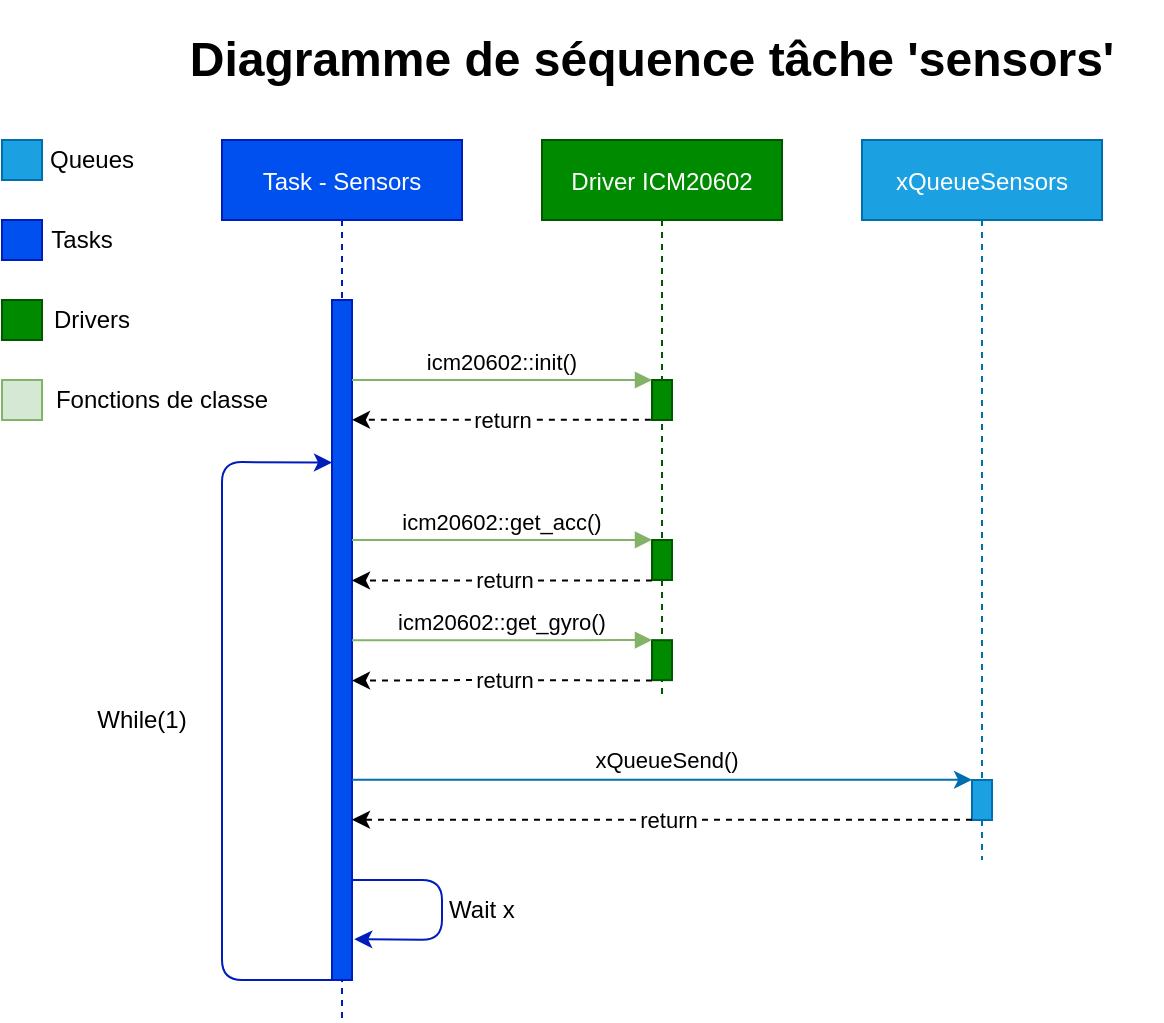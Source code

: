 <mxfile version="14.2.5" type="github"><diagram id="kgpKYQtTHZ0yAKxKKP6v" name="Page-1"><mxGraphModel dx="1681" dy="607" grid="1" gridSize="10" guides="1" tooltips="1" connect="1" arrows="1" fold="1" page="1" pageScale="1" pageWidth="850" pageHeight="1100" math="0" shadow="0"><root><mxCell id="0"/><mxCell id="1" parent="0"/><mxCell id="3nuBFxr9cyL0pnOWT2aG-1" value="Task - Sensors" style="shape=umlLifeline;perimeter=lifelinePerimeter;container=1;collapsible=0;recursiveResize=0;rounded=0;shadow=0;strokeWidth=1;fillColor=#0050ef;strokeColor=#001DBC;fontColor=#ffffff;" parent="1" vertex="1"><mxGeometry x="245" y="80" width="120" height="440" as="geometry"/></mxCell><mxCell id="3nuBFxr9cyL0pnOWT2aG-2" value="" style="points=[];perimeter=orthogonalPerimeter;rounded=0;shadow=0;strokeWidth=1;fillColor=#0050ef;strokeColor=#001DBC;fontColor=#ffffff;" parent="3nuBFxr9cyL0pnOWT2aG-1" vertex="1"><mxGeometry x="55" y="80" width="10" height="340" as="geometry"/></mxCell><mxCell id="-1t5yztADSvLfuos2eEr-35" value="" style="endArrow=classic;html=1;exitX=-0.003;exitY=1;exitDx=0;exitDy=0;exitPerimeter=0;entryX=0;entryY=0.239;entryDx=0;entryDy=0;entryPerimeter=0;fillColor=#0050ef;strokeColor=#001DBC;" edge="1" parent="3nuBFxr9cyL0pnOWT2aG-1" source="3nuBFxr9cyL0pnOWT2aG-2" target="3nuBFxr9cyL0pnOWT2aG-2"><mxGeometry width="50" height="50" relative="1" as="geometry"><mxPoint x="-70" y="400" as="sourcePoint"/><mxPoint x="-10" y="200" as="targetPoint"/><Array as="points"><mxPoint y="420"/><mxPoint y="340"/><mxPoint y="280"/><mxPoint y="161"/></Array></mxGeometry></mxCell><mxCell id="3nuBFxr9cyL0pnOWT2aG-5" value="Driver ICM20602" style="shape=umlLifeline;perimeter=lifelinePerimeter;container=1;collapsible=0;recursiveResize=0;rounded=0;shadow=0;strokeWidth=1;fillColor=#008a00;strokeColor=#005700;fontColor=#ffffff;" parent="1" vertex="1"><mxGeometry x="405" y="80" width="120" height="280" as="geometry"/></mxCell><mxCell id="3nuBFxr9cyL0pnOWT2aG-6" value="" style="points=[];perimeter=orthogonalPerimeter;rounded=0;shadow=0;strokeWidth=1;fillColor=#d80073;strokeColor=#A50040;fontColor=#ffffff;" parent="3nuBFxr9cyL0pnOWT2aG-5" vertex="1"><mxGeometry x="55" y="120" width="10" height="20" as="geometry"/></mxCell><mxCell id="-1t5yztADSvLfuos2eEr-11" value="" style="points=[];perimeter=orthogonalPerimeter;rounded=0;shadow=0;strokeWidth=1;fillColor=#d80073;strokeColor=#A50040;fontColor=#ffffff;" vertex="1" parent="3nuBFxr9cyL0pnOWT2aG-5"><mxGeometry x="55" y="200" width="10" height="20" as="geometry"/></mxCell><mxCell id="-1t5yztADSvLfuos2eEr-18" value="" style="points=[];perimeter=orthogonalPerimeter;rounded=0;shadow=0;strokeWidth=1;fillColor=#008a00;strokeColor=#005700;fontColor=#ffffff;" vertex="1" parent="3nuBFxr9cyL0pnOWT2aG-5"><mxGeometry x="55" y="250.08" width="10" height="20" as="geometry"/></mxCell><mxCell id="-1t5yztADSvLfuos2eEr-19" value="icm20602::get_gyro()" style="verticalAlign=bottom;endArrow=block;shadow=0;strokeWidth=1;entryX=0;entryY=-0.004;entryDx=0;entryDy=0;entryPerimeter=0;fillColor=#d5e8d4;strokeColor=#82b366;" edge="1" parent="3nuBFxr9cyL0pnOWT2aG-5" target="-1t5yztADSvLfuos2eEr-18"><mxGeometry relative="1" as="geometry"><mxPoint x="-95" y="250.08" as="sourcePoint"/><mxPoint x="40" y="250.08" as="targetPoint"/><mxPoint as="offset"/><Array as="points"><mxPoint x="-90" y="250.08"/><mxPoint x="30" y="250.08"/></Array></mxGeometry></mxCell><mxCell id="-1t5yztADSvLfuos2eEr-20" value="" style="endArrow=classic;html=1;exitX=0;exitY=1.011;exitDx=0;exitDy=0;exitPerimeter=0;dashed=1;" edge="1" parent="3nuBFxr9cyL0pnOWT2aG-5" source="-1t5yztADSvLfuos2eEr-18"><mxGeometry width="50" height="50" relative="1" as="geometry"><mxPoint x="49.43" y="290.08" as="sourcePoint"/><mxPoint x="-95" y="270.3" as="targetPoint"/><Array as="points"><mxPoint x="-30" y="270"/></Array></mxGeometry></mxCell><mxCell id="-1t5yztADSvLfuos2eEr-21" value="return" style="edgeLabel;html=1;align=center;verticalAlign=middle;resizable=0;points=[];" vertex="1" connectable="0" parent="-1t5yztADSvLfuos2eEr-20"><mxGeometry x="-0.174" y="-1" relative="1" as="geometry"><mxPoint x="-12.72" y="0.78" as="offset"/></mxGeometry></mxCell><mxCell id="-1t5yztADSvLfuos2eEr-50" value="" style="points=[];perimeter=orthogonalPerimeter;rounded=0;shadow=0;strokeWidth=1;fillColor=#008a00;strokeColor=#005700;fontColor=#ffffff;" vertex="1" parent="3nuBFxr9cyL0pnOWT2aG-5"><mxGeometry x="55" y="120" width="10" height="20" as="geometry"/></mxCell><mxCell id="-1t5yztADSvLfuos2eEr-51" value="" style="points=[];perimeter=orthogonalPerimeter;rounded=0;shadow=0;strokeWidth=1;fillColor=#008a00;strokeColor=#005700;fontColor=#ffffff;" vertex="1" parent="3nuBFxr9cyL0pnOWT2aG-5"><mxGeometry x="55" y="200" width="10" height="20" as="geometry"/></mxCell><mxCell id="3nuBFxr9cyL0pnOWT2aG-8" value="icm20602::init()" style="verticalAlign=bottom;endArrow=block;entryX=0;entryY=0;shadow=0;strokeWidth=1;fillColor=#d5e8d4;strokeColor=#82b366;" parent="1" source="3nuBFxr9cyL0pnOWT2aG-2" target="3nuBFxr9cyL0pnOWT2aG-6" edge="1"><mxGeometry relative="1" as="geometry"><mxPoint x="400" y="160" as="sourcePoint"/><mxPoint as="offset"/></mxGeometry></mxCell><mxCell id="-1t5yztADSvLfuos2eEr-1" value="xQueueSensors" style="shape=umlLifeline;perimeter=lifelinePerimeter;container=1;collapsible=0;recursiveResize=0;rounded=0;shadow=0;strokeWidth=1;fillColor=#1ba1e2;strokeColor=#006EAF;fontColor=#ffffff;" vertex="1" parent="1"><mxGeometry x="565" y="80" width="120" height="360" as="geometry"/></mxCell><mxCell id="-1t5yztADSvLfuos2eEr-2" value="" style="points=[];perimeter=orthogonalPerimeter;rounded=0;shadow=0;strokeWidth=1;fillColor=#1ba1e2;strokeColor=#006EAF;fontColor=#ffffff;" vertex="1" parent="-1t5yztADSvLfuos2eEr-1"><mxGeometry x="55" y="320" width="10" height="20" as="geometry"/></mxCell><mxCell id="-1t5yztADSvLfuos2eEr-7" value="" style="endArrow=classic;html=1;exitX=-0.057;exitY=0.996;exitDx=0;exitDy=0;exitPerimeter=0;dashed=1;" edge="1" parent="1" source="3nuBFxr9cyL0pnOWT2aG-6" target="3nuBFxr9cyL0pnOWT2aG-2"><mxGeometry width="50" height="50" relative="1" as="geometry"><mxPoint x="385" y="290" as="sourcePoint"/><mxPoint x="315" y="240" as="targetPoint"/></mxGeometry></mxCell><mxCell id="-1t5yztADSvLfuos2eEr-9" value="return" style="edgeLabel;html=1;align=center;verticalAlign=middle;resizable=0;points=[];" vertex="1" connectable="0" parent="-1t5yztADSvLfuos2eEr-7"><mxGeometry x="-0.174" y="-1" relative="1" as="geometry"><mxPoint x="-12.72" y="1.08" as="offset"/></mxGeometry></mxCell><mxCell id="-1t5yztADSvLfuos2eEr-10" value="icm20602::get_acc()" style="verticalAlign=bottom;endArrow=block;shadow=0;strokeWidth=1;entryX=0;entryY=-0.004;entryDx=0;entryDy=0;entryPerimeter=0;fillColor=#d5e8d4;strokeColor=#82b366;" edge="1" parent="1" source="3nuBFxr9cyL0pnOWT2aG-2" target="-1t5yztADSvLfuos2eEr-11"><mxGeometry relative="1" as="geometry"><mxPoint x="305" y="320" as="sourcePoint"/><mxPoint x="445" y="280" as="targetPoint"/><mxPoint as="offset"/><Array as="points"><mxPoint x="315" y="280"/><mxPoint x="435" y="280"/></Array></mxGeometry></mxCell><mxCell id="-1t5yztADSvLfuos2eEr-12" value="" style="endArrow=classic;html=1;exitX=0;exitY=1.011;exitDx=0;exitDy=0;exitPerimeter=0;dashed=1;" edge="1" parent="1" source="-1t5yztADSvLfuos2eEr-11" target="3nuBFxr9cyL0pnOWT2aG-2"><mxGeometry width="50" height="50" relative="1" as="geometry"><mxPoint x="454.43" y="320" as="sourcePoint"/><mxPoint x="305" y="320" as="targetPoint"/></mxGeometry></mxCell><mxCell id="-1t5yztADSvLfuos2eEr-13" value="return" style="edgeLabel;html=1;align=center;verticalAlign=middle;resizable=0;points=[];" vertex="1" connectable="0" parent="-1t5yztADSvLfuos2eEr-12"><mxGeometry x="-0.174" y="-1" relative="1" as="geometry"><mxPoint x="-12.72" y="0.78" as="offset"/></mxGeometry></mxCell><mxCell id="-1t5yztADSvLfuos2eEr-23" value="" style="endArrow=classic;html=1;entryX=0;entryY=-0.004;entryDx=0;entryDy=0;entryPerimeter=0;fillColor=#1ba1e2;strokeColor=#006EAF;" edge="1" parent="1" source="3nuBFxr9cyL0pnOWT2aG-2" target="-1t5yztADSvLfuos2eEr-2"><mxGeometry width="50" height="50" relative="1" as="geometry"><mxPoint x="435" y="460" as="sourcePoint"/><mxPoint x="485" y="410" as="targetPoint"/></mxGeometry></mxCell><mxCell id="-1t5yztADSvLfuos2eEr-25" value="xQueueSend()" style="edgeLabel;html=1;align=center;verticalAlign=middle;resizable=0;points=[];" vertex="1" connectable="0" parent="-1t5yztADSvLfuos2eEr-23"><mxGeometry x="0.416" y="1" relative="1" as="geometry"><mxPoint x="-62.79" y="-8.84" as="offset"/></mxGeometry></mxCell><mxCell id="-1t5yztADSvLfuos2eEr-26" value="" style="endArrow=classic;html=1;exitX=0;exitY=0.993;exitDx=0;exitDy=0;exitPerimeter=0;dashed=1;" edge="1" parent="1" source="-1t5yztADSvLfuos2eEr-2" target="3nuBFxr9cyL0pnOWT2aG-2"><mxGeometry width="50" height="50" relative="1" as="geometry"><mxPoint x="475" y="460" as="sourcePoint"/><mxPoint x="525" y="410" as="targetPoint"/></mxGeometry></mxCell><mxCell id="-1t5yztADSvLfuos2eEr-27" value="return" style="edgeLabel;html=1;align=center;verticalAlign=middle;resizable=0;points=[];" vertex="1" connectable="0" parent="-1t5yztADSvLfuos2eEr-26"><mxGeometry x="0.041" y="-1" relative="1" as="geometry"><mxPoint x="9" y="1.14" as="offset"/></mxGeometry></mxCell><mxCell id="-1t5yztADSvLfuos2eEr-29" value="" style="endArrow=classic;html=1;entryX=1.114;entryY=0.94;entryDx=0;entryDy=0;entryPerimeter=0;fillColor=#0050ef;strokeColor=#001DBC;" edge="1" parent="1" target="3nuBFxr9cyL0pnOWT2aG-2"><mxGeometry width="50" height="50" relative="1" as="geometry"><mxPoint x="310" y="450" as="sourcePoint"/><mxPoint x="315" y="480" as="targetPoint"/><Array as="points"><mxPoint x="355" y="450"/><mxPoint x="355" y="480"/></Array></mxGeometry></mxCell><mxCell id="-1t5yztADSvLfuos2eEr-31" value="Wait x" style="text;html=1;strokeColor=none;fillColor=none;align=center;verticalAlign=middle;whiteSpace=wrap;rounded=0;" vertex="1" parent="1"><mxGeometry x="355" y="460" width="40" height="10" as="geometry"/></mxCell><mxCell id="-1t5yztADSvLfuos2eEr-36" value="While(1)" style="text;html=1;strokeColor=none;fillColor=none;align=center;verticalAlign=middle;whiteSpace=wrap;rounded=0;dashed=1;" vertex="1" parent="1"><mxGeometry x="175" y="360" width="60" height="20" as="geometry"/></mxCell><mxCell id="-1t5yztADSvLfuos2eEr-37" value="&lt;span style=&quot;font-size: 24px&quot;&gt;&lt;b&gt;Diagramme de séquence tâche 'sensors'&lt;/b&gt;&lt;/span&gt;" style="text;html=1;strokeColor=none;fillColor=none;align=center;verticalAlign=middle;whiteSpace=wrap;rounded=0;" vertex="1" parent="1"><mxGeometry x="205" y="10" width="510" height="60" as="geometry"/></mxCell><mxCell id="-1t5yztADSvLfuos2eEr-38" value="" style="whiteSpace=wrap;html=1;aspect=fixed;strokeWidth=1;fillColor=#1ba1e2;strokeColor=#006EAF;fontColor=#ffffff;" vertex="1" parent="1"><mxGeometry x="135" y="80" width="20" height="20" as="geometry"/></mxCell><mxCell id="-1t5yztADSvLfuos2eEr-39" value="Queues" style="text;html=1;strokeColor=none;fillColor=none;align=center;verticalAlign=middle;whiteSpace=wrap;rounded=0;" vertex="1" parent="1"><mxGeometry x="155" y="80" width="50" height="20" as="geometry"/></mxCell><mxCell id="-1t5yztADSvLfuos2eEr-40" value="" style="whiteSpace=wrap;html=1;aspect=fixed;strokeWidth=1;fillColor=#0050ef;strokeColor=#001DBC;fontColor=#ffffff;" vertex="1" parent="1"><mxGeometry x="135" y="120" width="20" height="20" as="geometry"/></mxCell><mxCell id="-1t5yztADSvLfuos2eEr-41" value="Tasks" style="text;html=1;strokeColor=none;fillColor=none;align=center;verticalAlign=middle;whiteSpace=wrap;rounded=0;" vertex="1" parent="1"><mxGeometry x="155" y="120" width="40" height="20" as="geometry"/></mxCell><mxCell id="-1t5yztADSvLfuos2eEr-42" value="" style="whiteSpace=wrap;html=1;aspect=fixed;strokeWidth=1;fillColor=#008a00;strokeColor=#005700;fontColor=#ffffff;" vertex="1" parent="1"><mxGeometry x="135" y="160" width="20" height="20" as="geometry"/></mxCell><mxCell id="-1t5yztADSvLfuos2eEr-43" value="Drivers" style="text;html=1;strokeColor=none;fillColor=none;align=center;verticalAlign=middle;whiteSpace=wrap;rounded=0;" vertex="1" parent="1"><mxGeometry x="155" y="160" width="50" height="20" as="geometry"/></mxCell><mxCell id="-1t5yztADSvLfuos2eEr-44" value="" style="whiteSpace=wrap;html=1;aspect=fixed;strokeWidth=1;fillColor=#d5e8d4;strokeColor=#82b366;" vertex="1" parent="1"><mxGeometry x="135" y="200" width="20" height="20" as="geometry"/></mxCell><mxCell id="-1t5yztADSvLfuos2eEr-45" value="Fonctions de classe" style="text;html=1;strokeColor=none;fillColor=none;align=center;verticalAlign=middle;whiteSpace=wrap;rounded=0;" vertex="1" parent="1"><mxGeometry x="155" y="200" width="120" height="20" as="geometry"/></mxCell></root></mxGraphModel></diagram></mxfile>
